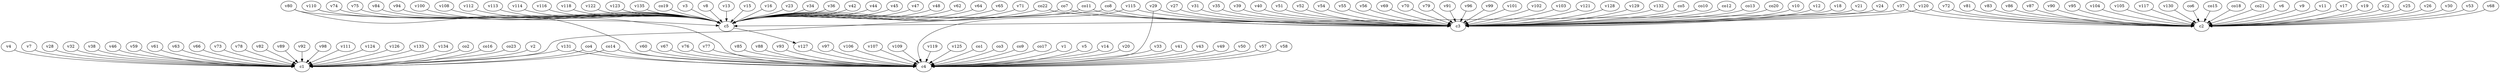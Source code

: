strict digraph  {
c1;
c2;
c3;
c4;
c5;
v1;
v2;
v3;
v4;
v5;
v6;
v7;
v8;
v9;
v10;
v11;
v12;
v13;
v14;
v15;
v16;
v17;
v18;
v19;
v20;
v21;
v22;
v23;
v24;
v25;
v26;
v27;
v28;
v29;
v30;
v31;
v32;
v33;
v34;
v35;
v36;
v37;
v38;
v39;
v40;
v41;
v42;
v43;
v44;
v45;
v46;
v47;
v48;
v49;
v50;
v51;
v52;
v53;
v54;
v55;
v56;
v57;
v58;
v59;
v60;
v61;
v62;
v63;
v64;
v65;
v66;
v67;
v68;
v69;
v70;
v71;
v72;
v73;
v74;
v75;
v76;
v77;
v78;
v79;
v80;
v81;
v82;
v83;
v84;
v85;
v86;
v87;
v88;
v89;
v90;
v91;
v92;
v93;
v94;
v95;
v96;
v97;
v98;
v99;
v100;
v101;
v102;
v103;
v104;
v105;
v106;
v107;
v108;
v109;
v110;
v111;
v112;
v113;
v114;
v115;
v116;
v117;
v118;
v119;
v120;
v121;
v122;
v123;
v124;
v125;
v126;
v127;
v128;
v129;
v130;
v131;
v132;
v133;
v134;
v135;
co1;
co2;
co3;
co4;
co5;
co6;
co7;
co8;
co9;
co10;
co11;
co12;
co13;
co14;
co15;
co16;
co17;
co18;
co19;
co20;
co21;
co22;
co23;
c5 -> v127  [weight=1];
v1 -> c4  [weight=1];
v2 -> c1  [weight=1];
v3 -> c5  [weight=1];
v4 -> c1  [weight=1];
v5 -> c4  [weight=1];
v6 -> c2  [weight=1];
v7 -> c1  [weight=1];
v8 -> c5  [weight=1];
v9 -> c2  [weight=1];
v10 -> c3  [weight=1];
v11 -> c2  [weight=1];
v12 -> c3  [weight=1];
v13 -> c5  [weight=1];
v14 -> c4  [weight=1];
v15 -> c5  [weight=1];
v16 -> c5  [weight=1];
v17 -> c2  [weight=1];
v18 -> c3  [weight=1];
v19 -> c2  [weight=1];
v20 -> c4  [weight=1];
v21 -> c3  [weight=1];
v22 -> c2  [weight=1];
v23 -> c5  [weight=1];
v24 -> c3  [weight=1];
v25 -> c2  [weight=1];
v26 -> c2  [weight=1];
v27 -> c3  [weight=1];
v28 -> c1  [weight=1];
v29 -> c4  [weight=1];
v29 -> c3  [weight=1];
v30 -> c2  [weight=1];
v31 -> c3  [weight=1];
v32 -> c1  [weight=1];
v33 -> c4  [weight=1];
v34 -> c5  [weight=1];
v35 -> c3  [weight=1];
v36 -> c5  [weight=1];
v37 -> c5  [weight=1];
v37 -> c2  [weight=1];
v38 -> c1  [weight=1];
v39 -> c3  [weight=1];
v40 -> c3  [weight=1];
v41 -> c4  [weight=1];
v42 -> c5  [weight=1];
v43 -> c4  [weight=1];
v44 -> c5  [weight=1];
v45 -> c5  [weight=1];
v46 -> c1  [weight=1];
v47 -> c5  [weight=1];
v48 -> c5  [weight=1];
v49 -> c4  [weight=1];
v50 -> c4  [weight=1];
v51 -> c3  [weight=1];
v52 -> c3  [weight=1];
v53 -> c2  [weight=1];
v54 -> c3  [weight=1];
v55 -> c3  [weight=1];
v56 -> c3  [weight=1];
v57 -> c4  [weight=1];
v58 -> c4  [weight=1];
v59 -> c1  [weight=1];
v60 -> c4  [weight=1];
v61 -> c1  [weight=1];
v62 -> c5  [weight=1];
v63 -> c1  [weight=1];
v64 -> c5  [weight=1];
v65 -> c5  [weight=1];
v66 -> c1  [weight=1];
v67 -> c4  [weight=1];
v68 -> c2  [weight=1];
v69 -> c3  [weight=1];
v70 -> c3  [weight=1];
v71 -> c5  [weight=1];
v72 -> c2  [weight=1];
v73 -> c1  [weight=1];
v74 -> c5  [weight=1];
v75 -> c5  [weight=1];
v76 -> c4  [weight=1];
v77 -> c4  [weight=1];
v78 -> c1  [weight=1];
v79 -> c3  [weight=1];
v80 -> c4  [weight=1];
v80 -> c5  [weight=1];
v81 -> c2  [weight=1];
v82 -> c1  [weight=1];
v83 -> c2  [weight=1];
v84 -> c5  [weight=1];
v85 -> c4  [weight=1];
v86 -> c2  [weight=1];
v87 -> c2  [weight=1];
v88 -> c4  [weight=1];
v89 -> c1  [weight=1];
v90 -> c2  [weight=1];
v91 -> c3  [weight=1];
v92 -> c1  [weight=1];
v93 -> c4  [weight=1];
v94 -> c5  [weight=1];
v95 -> c2  [weight=1];
v96 -> c3  [weight=1];
v97 -> c4  [weight=1];
v98 -> c1  [weight=1];
v99 -> c3  [weight=1];
v100 -> c5  [weight=1];
v101 -> c3  [weight=1];
v102 -> c3  [weight=1];
v103 -> c3  [weight=1];
v104 -> c2  [weight=1];
v105 -> c2  [weight=1];
v106 -> c4  [weight=1];
v107 -> c4  [weight=1];
v108 -> c5  [weight=1];
v109 -> c4  [weight=1];
v110 -> c4  [weight=1];
v110 -> c5  [weight=1];
v111 -> c1  [weight=1];
v112 -> c5  [weight=1];
v113 -> c5  [weight=1];
v114 -> c5  [weight=1];
v115 -> c3  [weight=1];
v115 -> c4  [weight=1];
v116 -> c5  [weight=1];
v117 -> c2  [weight=1];
v118 -> c5  [weight=1];
v119 -> c4  [weight=1];
v120 -> c2  [weight=1];
v120 -> c3  [weight=1];
v121 -> c3  [weight=1];
v122 -> c5  [weight=1];
v123 -> c5  [weight=1];
v124 -> c1  [weight=1];
v125 -> c4  [weight=1];
v126 -> c1  [weight=1];
v127 -> c4  [weight=1];
v128 -> c3  [weight=1];
v129 -> c3  [weight=1];
v130 -> c2  [weight=1];
v131 -> c4  [weight=1];
v131 -> c1  [weight=1];
v132 -> c3  [weight=1];
v133 -> c1  [weight=1];
v134 -> c1  [weight=1];
v135 -> c5  [weight=1];
co1 -> c4  [weight=1];
co2 -> c1  [weight=1];
co3 -> c4  [weight=1];
co4 -> c1  [weight=1];
co4 -> c4  [weight=1];
co5 -> c3  [weight=1];
co6 -> c2  [weight=1];
co7 -> c3  [weight=1];
co7 -> c5  [weight=1];
co8 -> c3  [weight=1];
co8 -> c1  [weight=1];
co9 -> c4  [weight=1];
co10 -> c3  [weight=1];
co11 -> c5  [weight=1];
co11 -> c3  [weight=1];
co12 -> c3  [weight=1];
co13 -> c3  [weight=1];
co14 -> c1  [weight=1];
co14 -> c4  [weight=1];
co15 -> c2  [weight=1];
co16 -> c1  [weight=1];
co17 -> c4  [weight=1];
co18 -> c2  [weight=1];
co19 -> c5  [weight=1];
co20 -> c3  [weight=1];
co21 -> c2  [weight=1];
co22 -> c5  [weight=1];
co22 -> c3  [weight=1];
co23 -> c1  [weight=1];
}
